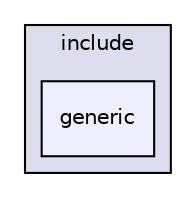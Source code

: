 digraph "D:/Pool/eclipse-workspace_aarch64/newspace/raspiOS/include/generic" {
  compound=true
  node [ fontsize="10", fontname="Helvetica"];
  edge [ labelfontsize="10", labelfontname="Helvetica"];
  subgraph clusterdir_d44c64559bbebec7f509842c48db8b23 {
    graph [ bgcolor="#ddddee", pencolor="black", label="include" fontname="Helvetica", fontsize="10", URL="dir_d44c64559bbebec7f509842c48db8b23.html"]
  dir_7494f253dd4ea112766116db24ed5ac6 [shape=box, label="generic", style="filled", fillcolor="#eeeeff", pencolor="black", URL="dir_7494f253dd4ea112766116db24ed5ac6.html"];
  }
}
